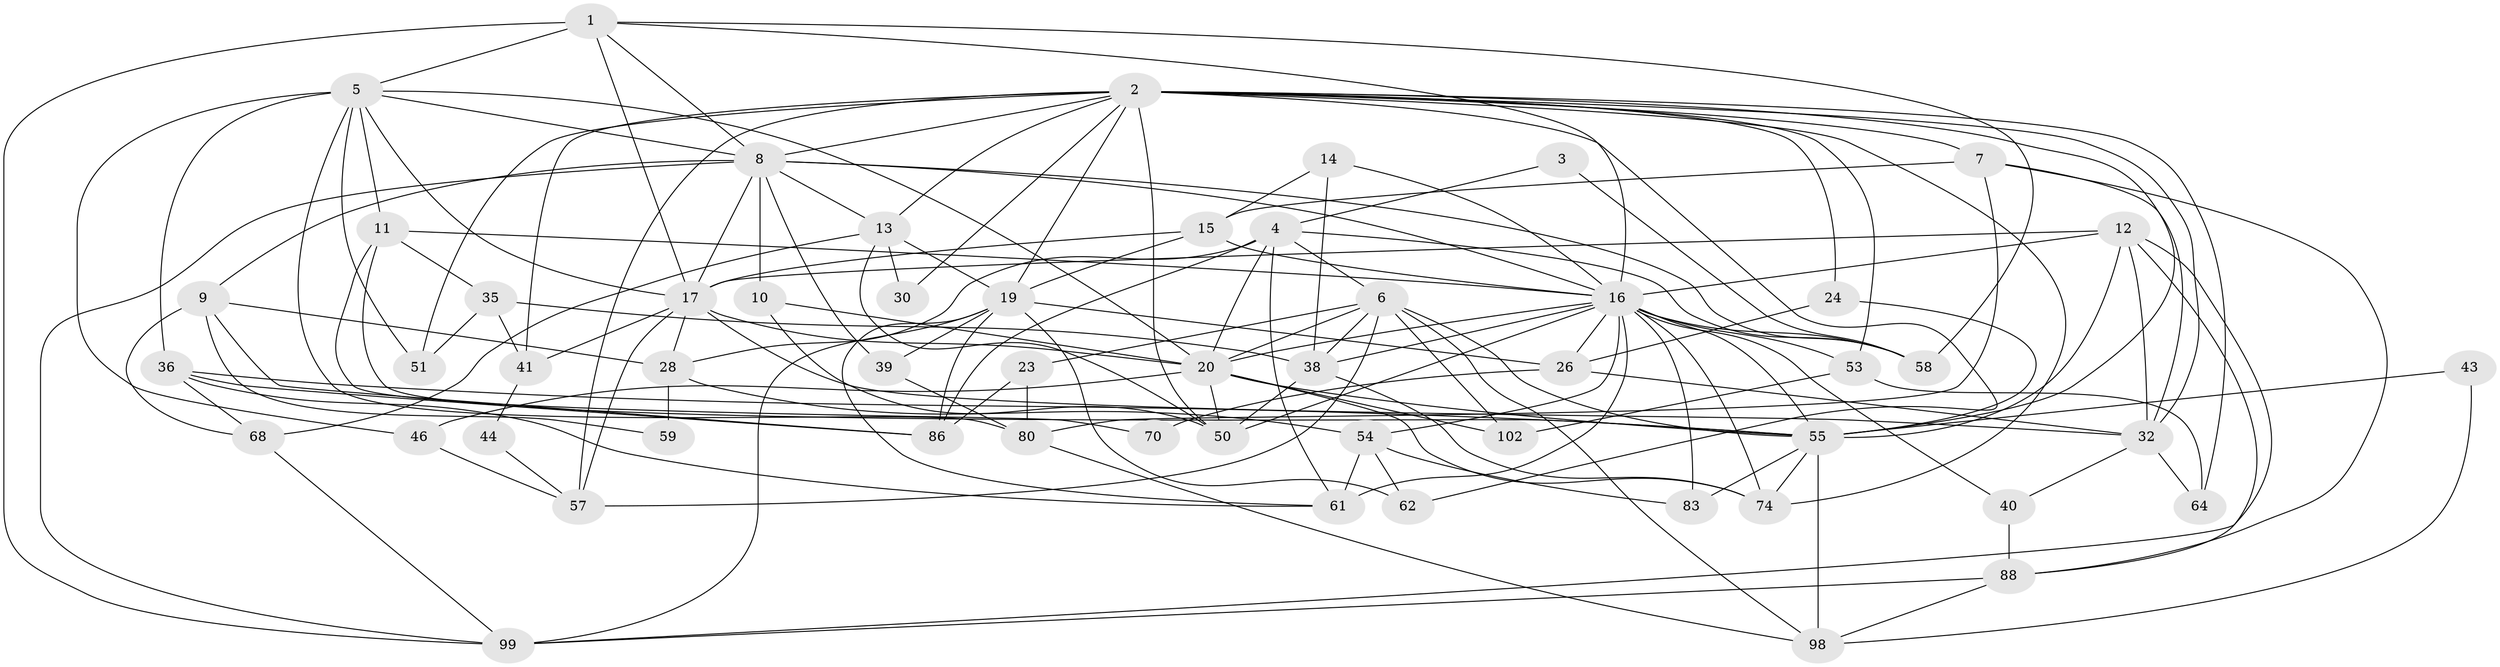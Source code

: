 // original degree distribution, {4: 0.24545454545454545, 2: 0.11818181818181818, 6: 0.1, 3: 0.3090909090909091, 5: 0.17272727272727273, 7: 0.045454545454545456, 8: 0.00909090909090909}
// Generated by graph-tools (version 1.1) at 2025/15/03/09/25 04:15:02]
// undirected, 55 vertices, 149 edges
graph export_dot {
graph [start="1"]
  node [color=gray90,style=filled];
  1 [super="+69+22"];
  2 [super="+21"];
  3;
  4 [super="+18"];
  5 [super="+73+27"];
  6 [super="+103+95"];
  7 [super="+31"];
  8 [super="+34"];
  9 [super="+29"];
  10;
  11;
  12 [super="+97+66"];
  13 [super="+42"];
  14;
  15 [super="+81+49"];
  16 [super="+37"];
  17 [super="+91+47+79"];
  19 [super="+84+33"];
  20 [super="+25"];
  23;
  24;
  26;
  28;
  30;
  32;
  35;
  36;
  38 [super="+67"];
  39;
  40;
  41;
  43;
  44;
  46;
  50 [super="+72"];
  51 [super="+78"];
  53 [super="+106"];
  54;
  55 [super="+108+56"];
  57 [super="+76"];
  58 [super="+92"];
  59;
  61;
  62;
  64;
  68 [super="+89"];
  70;
  74 [super="+82"];
  80 [super="+93"];
  83;
  86;
  88 [super="+94"];
  98;
  99 [super="+105"];
  102;
  1 -- 17;
  1 -- 8;
  1 -- 58;
  1 -- 16;
  1 -- 99;
  1 -- 5;
  2 -- 13;
  2 -- 53;
  2 -- 64;
  2 -- 8;
  2 -- 19;
  2 -- 24;
  2 -- 30;
  2 -- 32;
  2 -- 41;
  2 -- 51 [weight=3];
  2 -- 57;
  2 -- 62;
  2 -- 50;
  2 -- 7;
  2 -- 74;
  2 -- 55;
  3 -- 4;
  3 -- 58;
  4 -- 61;
  4 -- 28 [weight=2];
  4 -- 6;
  4 -- 86;
  4 -- 58;
  4 -- 20;
  5 -- 36;
  5 -- 80;
  5 -- 17;
  5 -- 51;
  5 -- 8;
  5 -- 11;
  5 -- 46;
  5 -- 20;
  6 -- 20;
  6 -- 57;
  6 -- 98;
  6 -- 23;
  6 -- 102;
  6 -- 38;
  6 -- 55;
  7 -- 32;
  7 -- 80;
  7 -- 88;
  7 -- 15;
  8 -- 39;
  8 -- 10;
  8 -- 13;
  8 -- 17;
  8 -- 58;
  8 -- 99;
  8 -- 9;
  8 -- 16;
  9 -- 28;
  9 -- 59;
  9 -- 68;
  9 -- 86;
  10 -- 50;
  10 -- 20;
  11 -- 35;
  11 -- 70;
  11 -- 16;
  11 -- 55;
  12 -- 55 [weight=2];
  12 -- 88;
  12 -- 99;
  12 -- 32;
  12 -- 17;
  12 -- 16;
  13 -- 19;
  13 -- 50;
  13 -- 68;
  13 -- 30;
  14 -- 15;
  14 -- 16;
  14 -- 38;
  15 -- 19;
  15 -- 17 [weight=2];
  15 -- 16;
  16 -- 50;
  16 -- 74;
  16 -- 58 [weight=3];
  16 -- 38;
  16 -- 40;
  16 -- 83 [weight=2];
  16 -- 53;
  16 -- 54;
  16 -- 55;
  16 -- 26;
  16 -- 61;
  16 -- 20;
  17 -- 57;
  17 -- 28;
  17 -- 32;
  17 -- 41;
  17 -- 20;
  19 -- 61 [weight=2];
  19 -- 26;
  19 -- 62;
  19 -- 99;
  19 -- 86;
  19 -- 39;
  20 -- 50;
  20 -- 102;
  20 -- 74;
  20 -- 46;
  20 -- 55;
  23 -- 80;
  23 -- 86;
  24 -- 26;
  24 -- 55;
  26 -- 32;
  26 -- 70;
  28 -- 54;
  28 -- 59;
  32 -- 40;
  32 -- 64;
  35 -- 38;
  35 -- 41;
  35 -- 51;
  36 -- 86;
  36 -- 61;
  36 -- 68;
  36 -- 55;
  38 -- 74;
  38 -- 50;
  39 -- 80;
  40 -- 88;
  41 -- 44;
  43 -- 55;
  43 -- 98;
  44 -- 57;
  46 -- 57;
  53 -- 102;
  53 -- 64;
  54 -- 61;
  54 -- 83;
  54 -- 62;
  55 -- 83;
  55 -- 98 [weight=2];
  55 -- 74 [weight=2];
  68 -- 99;
  80 -- 98;
  88 -- 98;
  88 -- 99;
}
